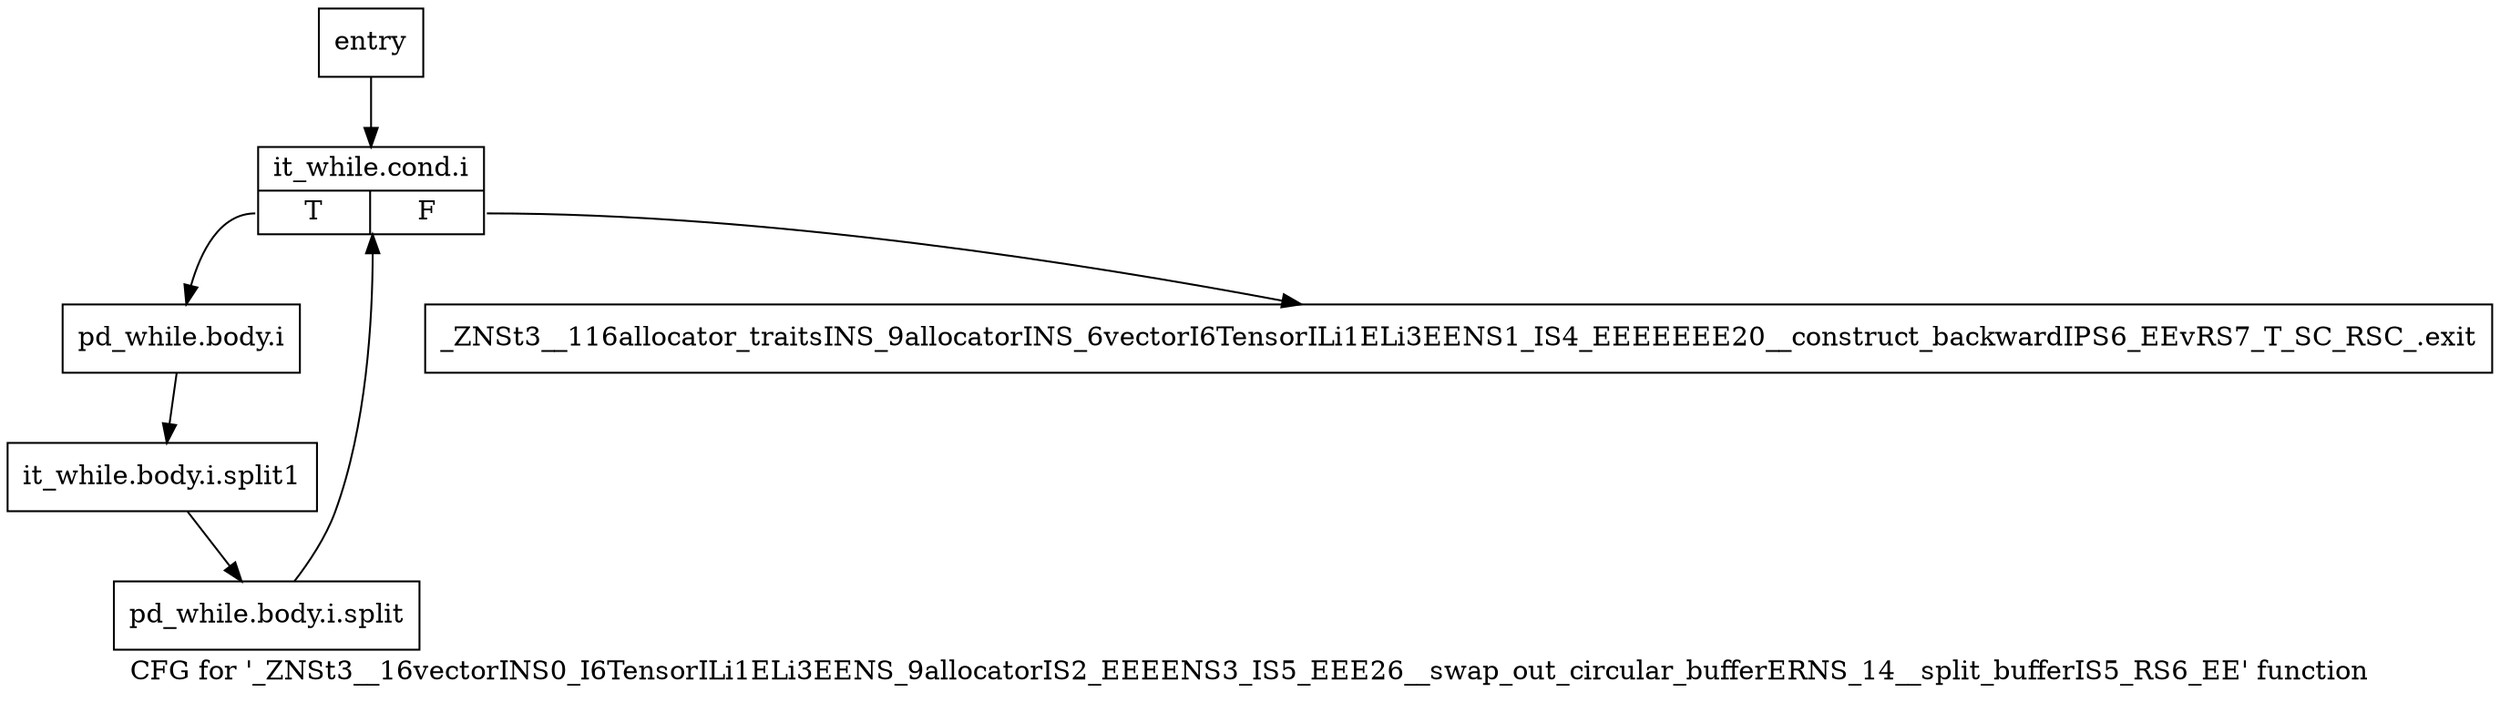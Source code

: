 digraph "CFG for '_ZNSt3__16vectorINS0_I6TensorILi1ELi3EENS_9allocatorIS2_EEEENS3_IS5_EEE26__swap_out_circular_bufferERNS_14__split_bufferIS5_RS6_EE' function" {
	label="CFG for '_ZNSt3__16vectorINS0_I6TensorILi1ELi3EENS_9allocatorIS2_EEEENS3_IS5_EEE26__swap_out_circular_bufferERNS_14__split_bufferIS5_RS6_EE' function";

	Node0x4cfa5b0 [shape=record,label="{entry}"];
	Node0x4cfa5b0 -> Node0x4cfa600;
	Node0x4cfa600 [shape=record,label="{it_while.cond.i|{<s0>T|<s1>F}}"];
	Node0x4cfa600:s0 -> Node0x4cfa650;
	Node0x4cfa600:s1 -> Node0x4cfa6a0;
	Node0x4cfa650 [shape=record,label="{pd_while.body.i}"];
	Node0x4cfa650 -> Node0xa204de0;
	Node0xa204de0 [shape=record,label="{it_while.body.i.split1}"];
	Node0xa204de0 -> Node0xa388210;
	Node0xa388210 [shape=record,label="{pd_while.body.i.split}"];
	Node0xa388210 -> Node0x4cfa600;
	Node0x4cfa6a0 [shape=record,label="{_ZNSt3__116allocator_traitsINS_9allocatorINS_6vectorI6TensorILi1ELi3EENS1_IS4_EEEEEEE20__construct_backwardIPS6_EEvRS7_T_SC_RSC_.exit}"];
}
